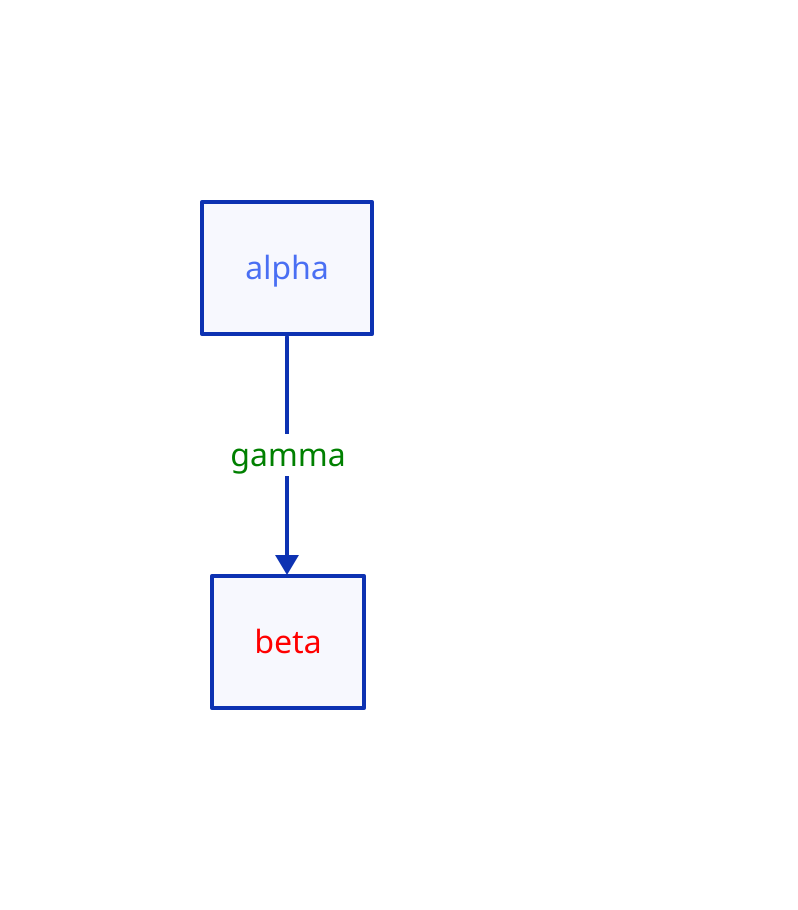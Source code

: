 
alpha: {
	style.font-color: '#4A6FF3'
}
beta: {
	style.font-color: red
}
alpha -> beta: gamma {
	style.font-color: green
}
c: |md
  colored
| {
  style.font-color: blue
}
